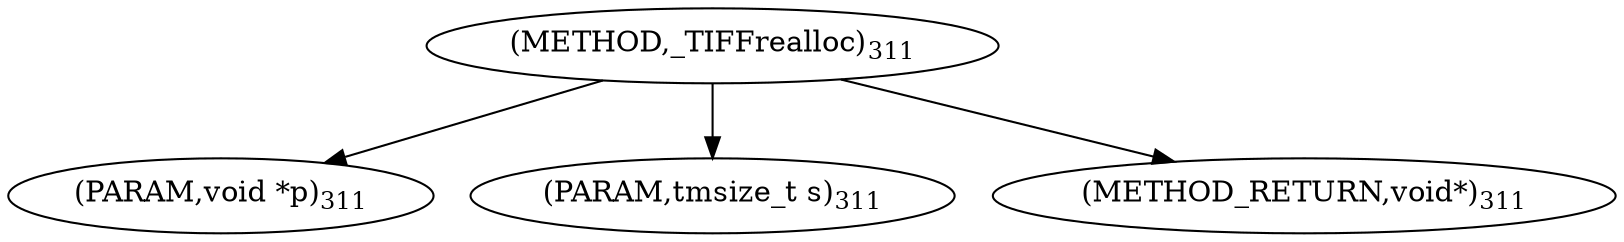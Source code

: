 digraph "_TIFFrealloc" {  
"8379" [label = <(METHOD,_TIFFrealloc)<SUB>311</SUB>> ]
"8380" [label = <(PARAM,void *p)<SUB>311</SUB>> ]
"8381" [label = <(PARAM,tmsize_t s)<SUB>311</SUB>> ]
"8382" [label = <(METHOD_RETURN,void*)<SUB>311</SUB>> ]
  "8379" -> "8380" 
  "8379" -> "8381" 
  "8379" -> "8382" 
}

